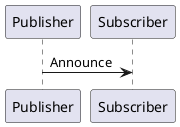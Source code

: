 # Code to put into http://plantuml.com/plantuml/form
# @startuml
# !includeurl https://raw.githubusercontent.com/PDXostc/reliable_multicast/update_doc/plantuml/connect.puml
# @enduml
#
# Replace 'update_doc' with relevant branch.
# Replace 'test.pump' with relevant file in this directory.
#
# Put the resulting URL into an image link
# ![PlantUML](http://www.plantuml.com/plantuml/png/5Oqn3i8m34LtJW4NY7Uc3Xo0aQro7Oj6Sfme-HRNfvdUzDxR9dWWgjqUnSKYQmoxdq2VJwB1l_GjEEE8gKEQGnr9MgNtwzCcX8PQuSDqhs4emXCKFJDqpqse6_kAqwMw2b9VfqqzB_u1)

@startuml
Publisher -> Subscriber: Announce

@enduml
